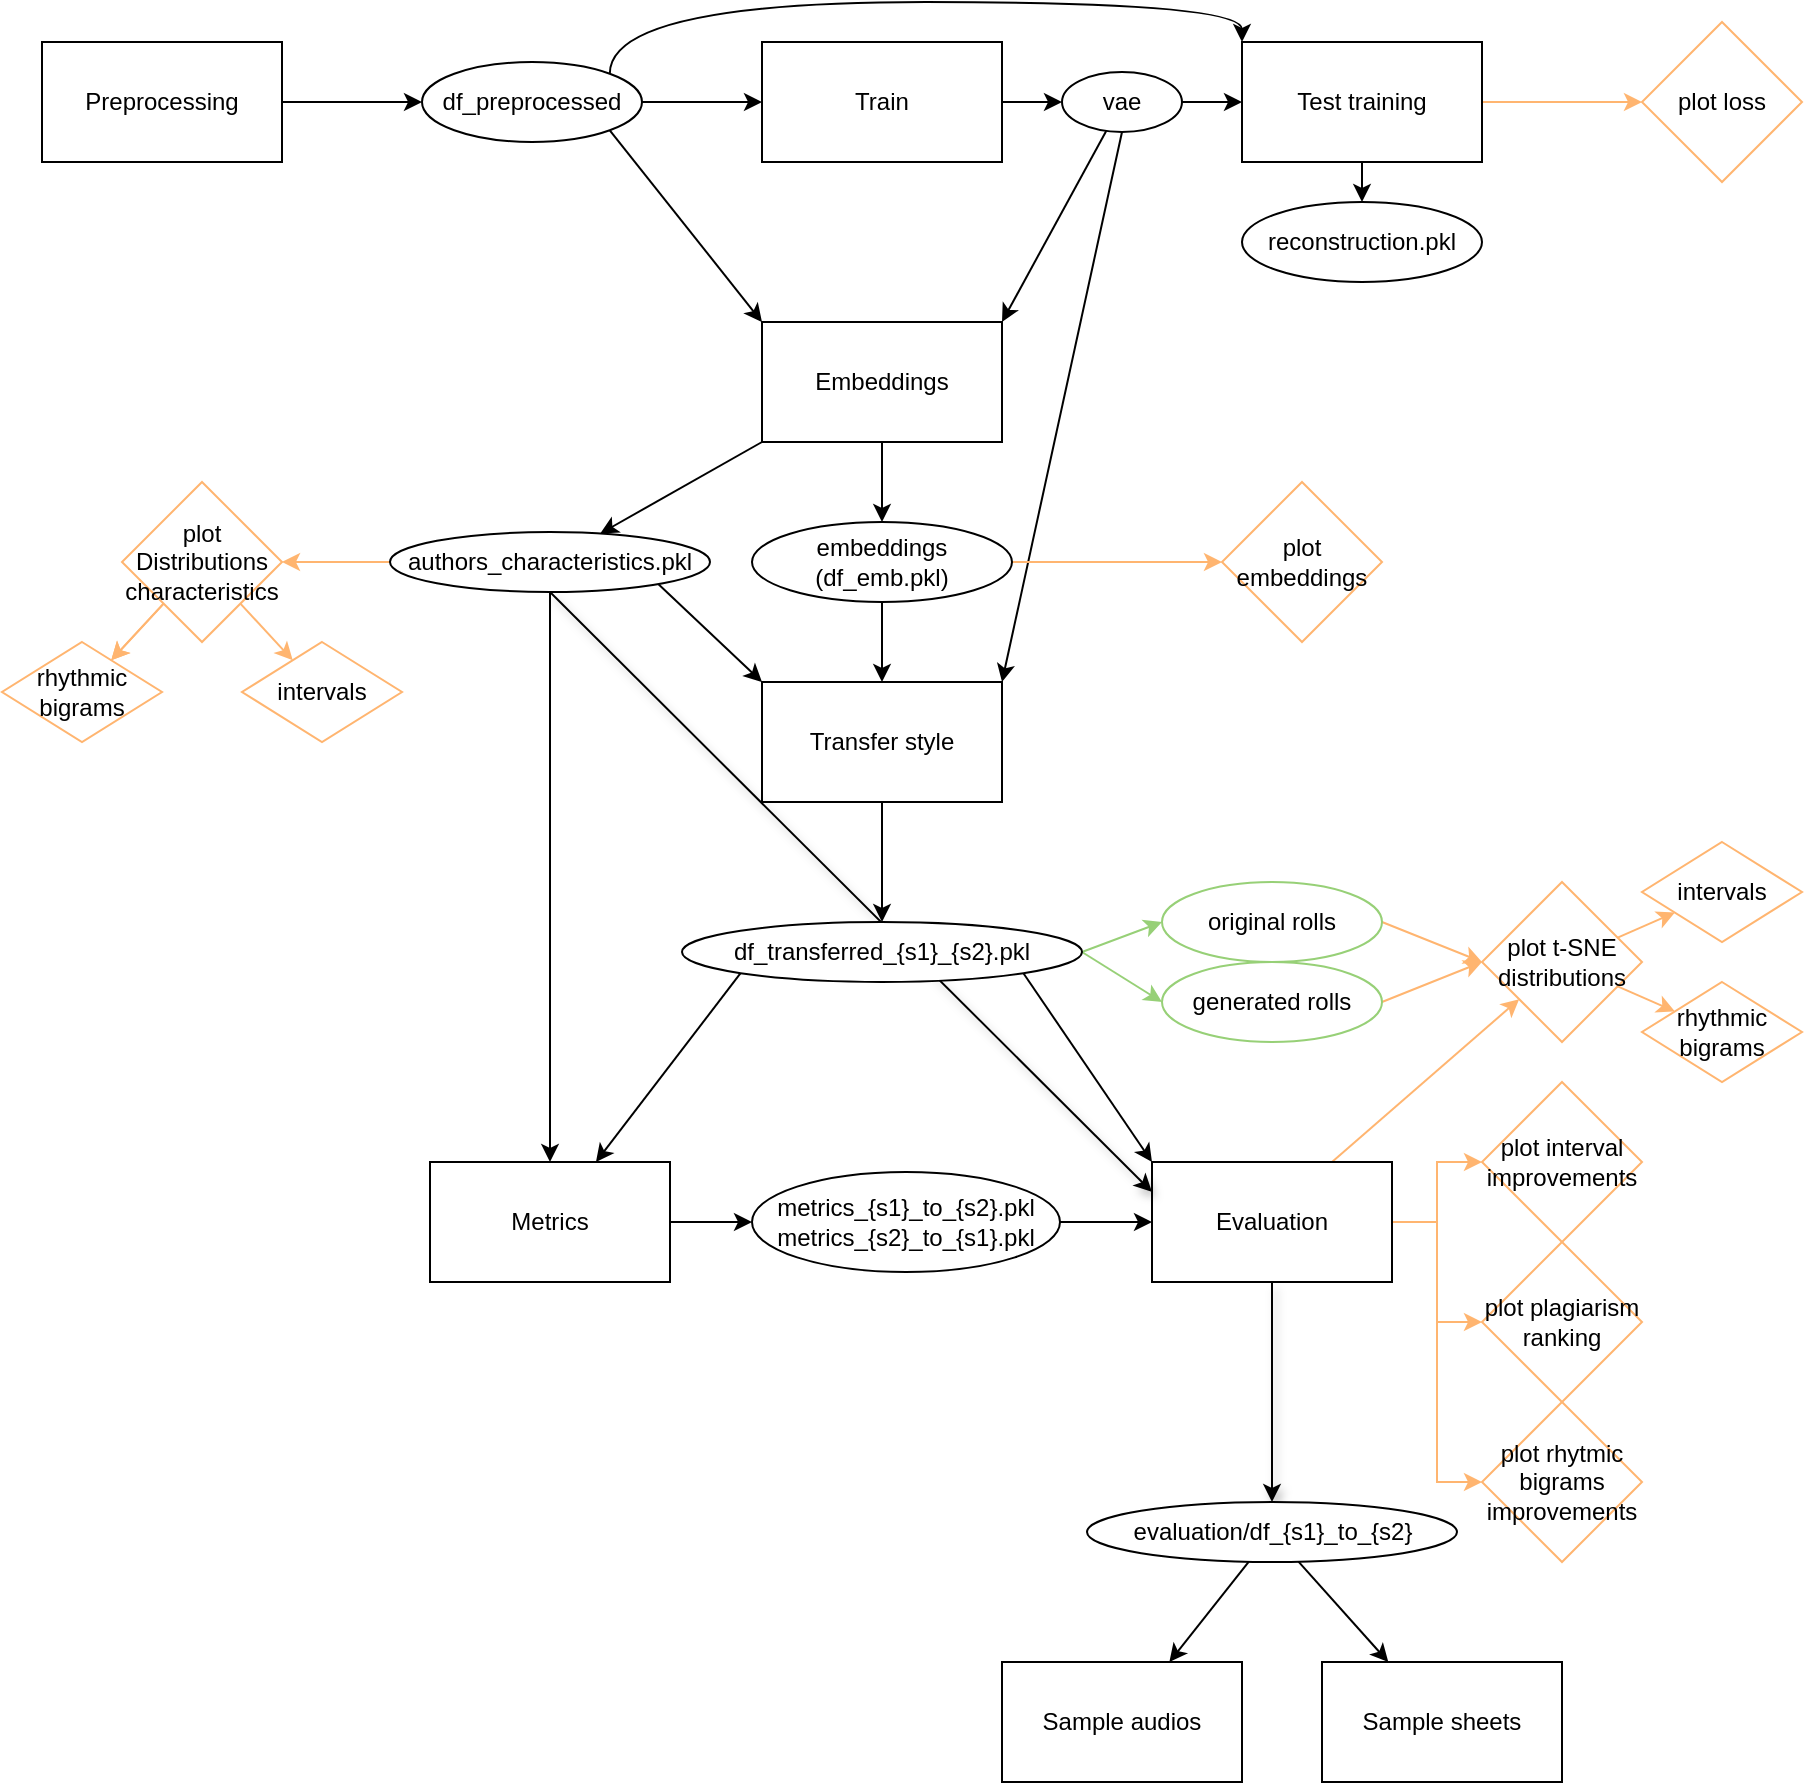 <mxfile version="20.7.4" type="device"><diagram id="hUhmCxsjuYCvXP71guZ7" name="Page-1"><mxGraphModel dx="1602" dy="843" grid="1" gridSize="10" guides="1" tooltips="1" connect="1" arrows="1" fold="1" page="1" pageScale="1" pageWidth="827" pageHeight="1169" math="0" shadow="0"><root><mxCell id="0"/><mxCell id="1" parent="0"/><mxCell id="xaC3CHXb5ucTa9_9f3eJ-4" value="" style="edgeStyle=orthogonalEdgeStyle;rounded=0;orthogonalLoop=1;jettySize=auto;html=1;" parent="1" source="xaC3CHXb5ucTa9_9f3eJ-2" edge="1"><mxGeometry relative="1" as="geometry"><mxPoint x="230" y="230" as="targetPoint"/></mxGeometry></mxCell><mxCell id="xaC3CHXb5ucTa9_9f3eJ-2" value="Preprocessing" style="rounded=0;whiteSpace=wrap;html=1;" parent="1" vertex="1"><mxGeometry x="40" y="200" width="120" height="60" as="geometry"/></mxCell><mxCell id="xaC3CHXb5ucTa9_9f3eJ-6" value="" style="edgeStyle=orthogonalEdgeStyle;rounded=0;orthogonalLoop=1;jettySize=auto;html=1;startArrow=none;" parent="1" source="xaC3CHXb5ucTa9_9f3eJ-18" target="xaC3CHXb5ucTa9_9f3eJ-5" edge="1"><mxGeometry relative="1" as="geometry"/></mxCell><mxCell id="xaC3CHXb5ucTa9_9f3eJ-3" value="Train" style="rounded=0;whiteSpace=wrap;html=1;" parent="1" vertex="1"><mxGeometry x="400" y="200" width="120" height="60" as="geometry"/></mxCell><mxCell id="-fm-l68fcIRrlMNAx7wk-3" value="" style="edgeStyle=orthogonalEdgeStyle;curved=1;rounded=0;orthogonalLoop=1;jettySize=auto;html=1;startArrow=none;startFill=0;endArrow=classic;endFill=1;" parent="1" source="xaC3CHXb5ucTa9_9f3eJ-5" target="-fm-l68fcIRrlMNAx7wk-2" edge="1"><mxGeometry relative="1" as="geometry"/></mxCell><mxCell id="M8aH3pdVTEumIm_vEOUr-2" value="" style="edgeStyle=orthogonalEdgeStyle;rounded=0;orthogonalLoop=1;jettySize=auto;html=1;strokeColor=#FFB570;" parent="1" source="xaC3CHXb5ucTa9_9f3eJ-5" target="M8aH3pdVTEumIm_vEOUr-1" edge="1"><mxGeometry relative="1" as="geometry"/></mxCell><mxCell id="xaC3CHXb5ucTa9_9f3eJ-5" value="Test training" style="rounded=0;whiteSpace=wrap;html=1;" parent="1" vertex="1"><mxGeometry x="640" y="200" width="120" height="60" as="geometry"/></mxCell><mxCell id="xaC3CHXb5ucTa9_9f3eJ-22" value="" style="edgeStyle=none;rounded=0;orthogonalLoop=1;jettySize=auto;html=1;" parent="1" source="xaC3CHXb5ucTa9_9f3eJ-7" edge="1"><mxGeometry relative="1" as="geometry"><mxPoint x="460" y="440" as="targetPoint"/></mxGeometry></mxCell><mxCell id="xaC3CHXb5ucTa9_9f3eJ-36" style="edgeStyle=none;rounded=0;orthogonalLoop=1;jettySize=auto;html=1;exitX=0;exitY=1;exitDx=0;exitDy=0;" parent="1" source="xaC3CHXb5ucTa9_9f3eJ-7" target="xaC3CHXb5ucTa9_9f3eJ-35" edge="1"><mxGeometry relative="1" as="geometry"/></mxCell><mxCell id="xaC3CHXb5ucTa9_9f3eJ-7" value="Embeddings" style="rounded=0;whiteSpace=wrap;html=1;" parent="1" vertex="1"><mxGeometry x="400" y="340" width="120" height="60" as="geometry"/></mxCell><mxCell id="xaC3CHXb5ucTa9_9f3eJ-38" value="" style="edgeStyle=none;rounded=0;orthogonalLoop=1;jettySize=auto;html=1;" parent="1" source="xaC3CHXb5ucTa9_9f3eJ-9" target="xaC3CHXb5ucTa9_9f3eJ-37" edge="1"><mxGeometry relative="1" as="geometry"/></mxCell><mxCell id="xaC3CHXb5ucTa9_9f3eJ-9" value="Transfer style" style="rounded=0;whiteSpace=wrap;html=1;" parent="1" vertex="1"><mxGeometry x="400" y="520" width="120" height="60" as="geometry"/></mxCell><mxCell id="-fm-l68fcIRrlMNAx7wk-16" value="" style="edgeStyle=none;rounded=0;orthogonalLoop=1;jettySize=auto;html=1;shadow=1;strokeColor=#000000;startArrow=none;startFill=0;endArrow=classic;endFill=1;" parent="1" source="xaC3CHXb5ucTa9_9f3eJ-11" target="-fm-l68fcIRrlMNAx7wk-15" edge="1"><mxGeometry relative="1" as="geometry"/></mxCell><mxCell id="M8aH3pdVTEumIm_vEOUr-6" value="" style="edgeStyle=elbowEdgeStyle;rounded=0;orthogonalLoop=1;jettySize=auto;html=1;strokeColor=#FFB570;" parent="1" source="xaC3CHXb5ucTa9_9f3eJ-11" target="M8aH3pdVTEumIm_vEOUr-5" edge="1"><mxGeometry relative="1" as="geometry"/></mxCell><mxCell id="M8aH3pdVTEumIm_vEOUr-10" value="" style="edgeStyle=elbowEdgeStyle;rounded=0;orthogonalLoop=1;jettySize=auto;html=1;strokeColor=#FFB570;" parent="1" source="xaC3CHXb5ucTa9_9f3eJ-11" target="M8aH3pdVTEumIm_vEOUr-9" edge="1"><mxGeometry relative="1" as="geometry"/></mxCell><mxCell id="M8aH3pdVTEumIm_vEOUr-12" value="" style="edgeStyle=orthogonalEdgeStyle;rounded=0;orthogonalLoop=1;jettySize=auto;html=1;strokeColor=#FFB570;" parent="1" source="xaC3CHXb5ucTa9_9f3eJ-11" target="M8aH3pdVTEumIm_vEOUr-11" edge="1"><mxGeometry relative="1" as="geometry"/></mxCell><mxCell id="V22zTMz3OJrckcPjdYOs-6" style="edgeStyle=none;rounded=0;orthogonalLoop=1;jettySize=auto;html=1;exitX=0.75;exitY=0;exitDx=0;exitDy=0;strokeColor=#FFB570;" edge="1" parent="1" source="xaC3CHXb5ucTa9_9f3eJ-11" target="V22zTMz3OJrckcPjdYOs-7"><mxGeometry relative="1" as="geometry"><mxPoint x="760" y="660" as="targetPoint"/></mxGeometry></mxCell><mxCell id="xaC3CHXb5ucTa9_9f3eJ-11" value="Evaluation" style="rounded=0;whiteSpace=wrap;html=1;" parent="1" vertex="1"><mxGeometry x="595" y="760" width="120" height="60" as="geometry"/></mxCell><mxCell id="-fm-l68fcIRrlMNAx7wk-8" value="" style="edgeStyle=none;rounded=0;orthogonalLoop=1;jettySize=auto;html=1;startArrow=none;startFill=0;endArrow=classic;endFill=1;" parent="1" source="xaC3CHXb5ucTa9_9f3eJ-13" target="-fm-l68fcIRrlMNAx7wk-7" edge="1"><mxGeometry relative="1" as="geometry"/></mxCell><mxCell id="xaC3CHXb5ucTa9_9f3eJ-13" value="Metrics" style="rounded=0;whiteSpace=wrap;html=1;" parent="1" vertex="1"><mxGeometry x="234" y="760" width="120" height="60" as="geometry"/></mxCell><mxCell id="xaC3CHXb5ucTa9_9f3eJ-16" value="" style="edgeStyle=orthogonalEdgeStyle;rounded=0;orthogonalLoop=1;jettySize=auto;html=1;" parent="1" source="xaC3CHXb5ucTa9_9f3eJ-15" target="xaC3CHXb5ucTa9_9f3eJ-3" edge="1"><mxGeometry relative="1" as="geometry"/></mxCell><mxCell id="xaC3CHXb5ucTa9_9f3eJ-17" style="rounded=0;orthogonalLoop=1;jettySize=auto;html=1;exitX=1;exitY=1;exitDx=0;exitDy=0;entryX=0;entryY=0;entryDx=0;entryDy=0;" parent="1" source="xaC3CHXb5ucTa9_9f3eJ-15" target="xaC3CHXb5ucTa9_9f3eJ-7" edge="1"><mxGeometry relative="1" as="geometry"/></mxCell><mxCell id="-fm-l68fcIRrlMNAx7wk-1" style="edgeStyle=orthogonalEdgeStyle;rounded=0;orthogonalLoop=1;jettySize=auto;html=1;exitX=1;exitY=0;exitDx=0;exitDy=0;entryX=0;entryY=0;entryDx=0;entryDy=0;startArrow=none;startFill=0;endArrow=classic;endFill=1;curved=1;" parent="1" source="xaC3CHXb5ucTa9_9f3eJ-15" target="xaC3CHXb5ucTa9_9f3eJ-5" edge="1"><mxGeometry relative="1" as="geometry"><Array as="points"><mxPoint x="324" y="180"/><mxPoint x="640" y="180"/></Array></mxGeometry></mxCell><mxCell id="xaC3CHXb5ucTa9_9f3eJ-15" value="df_preprocessed" style="ellipse;whiteSpace=wrap;html=1;" parent="1" vertex="1"><mxGeometry x="230" y="210" width="110" height="40" as="geometry"/></mxCell><mxCell id="xaC3CHXb5ucTa9_9f3eJ-19" value="" style="edgeStyle=none;rounded=0;orthogonalLoop=1;jettySize=auto;html=1;entryX=1;entryY=0;entryDx=0;entryDy=0;" parent="1" source="xaC3CHXb5ucTa9_9f3eJ-18" target="xaC3CHXb5ucTa9_9f3eJ-7" edge="1"><mxGeometry relative="1" as="geometry"/></mxCell><mxCell id="xaC3CHXb5ucTa9_9f3eJ-25" style="edgeStyle=none;rounded=0;orthogonalLoop=1;jettySize=auto;html=1;exitX=0.5;exitY=1;exitDx=0;exitDy=0;entryX=1;entryY=0;entryDx=0;entryDy=0;" parent="1" source="xaC3CHXb5ucTa9_9f3eJ-18" target="xaC3CHXb5ucTa9_9f3eJ-9" edge="1"><mxGeometry relative="1" as="geometry"/></mxCell><mxCell id="xaC3CHXb5ucTa9_9f3eJ-18" value="vae" style="ellipse;whiteSpace=wrap;html=1;" parent="1" vertex="1"><mxGeometry x="550" y="215" width="60" height="30" as="geometry"/></mxCell><mxCell id="xaC3CHXb5ucTa9_9f3eJ-20" value="" style="edgeStyle=orthogonalEdgeStyle;rounded=0;orthogonalLoop=1;jettySize=auto;html=1;endArrow=classic;startArrow=none;startFill=0;endFill=1;" parent="1" source="xaC3CHXb5ucTa9_9f3eJ-3" target="xaC3CHXb5ucTa9_9f3eJ-18" edge="1"><mxGeometry relative="1" as="geometry"><mxPoint x="520" y="230" as="sourcePoint"/><mxPoint x="600" y="230" as="targetPoint"/></mxGeometry></mxCell><mxCell id="xaC3CHXb5ucTa9_9f3eJ-23" value="" style="edgeStyle=none;rounded=0;orthogonalLoop=1;jettySize=auto;html=1;" parent="1" target="xaC3CHXb5ucTa9_9f3eJ-9" edge="1"><mxGeometry relative="1" as="geometry"><mxPoint x="460" y="470" as="sourcePoint"/></mxGeometry></mxCell><mxCell id="V22zTMz3OJrckcPjdYOs-9" style="edgeStyle=none;rounded=0;orthogonalLoop=1;jettySize=auto;html=1;exitX=1;exitY=0.5;exitDx=0;exitDy=0;strokeColor=#FFB570;" edge="1" parent="1" source="xaC3CHXb5ucTa9_9f3eJ-27"><mxGeometry relative="1" as="geometry"><mxPoint x="760" y="660" as="targetPoint"/></mxGeometry></mxCell><mxCell id="xaC3CHXb5ucTa9_9f3eJ-27" value="original rolls" style="ellipse;whiteSpace=wrap;html=1;strokeColor=#97D077;" parent="1" vertex="1"><mxGeometry x="600" y="620" width="110" height="40" as="geometry"/></mxCell><mxCell id="V22zTMz3OJrckcPjdYOs-8" style="edgeStyle=none;rounded=0;orthogonalLoop=1;jettySize=auto;html=1;exitX=1;exitY=0.5;exitDx=0;exitDy=0;entryX=0;entryY=0.5;entryDx=0;entryDy=0;strokeColor=#FFB570;" edge="1" parent="1" source="xaC3CHXb5ucTa9_9f3eJ-28" target="V22zTMz3OJrckcPjdYOs-7"><mxGeometry relative="1" as="geometry"/></mxCell><mxCell id="xaC3CHXb5ucTa9_9f3eJ-28" value="generated rolls" style="ellipse;whiteSpace=wrap;html=1;strokeColor=#97D077;" parent="1" vertex="1"><mxGeometry x="600" y="660" width="110" height="40" as="geometry"/></mxCell><mxCell id="xaC3CHXb5ucTa9_9f3eJ-33" style="edgeStyle=none;rounded=0;orthogonalLoop=1;jettySize=auto;html=1;exitX=1;exitY=1;exitDx=0;exitDy=0;entryX=0;entryY=0;entryDx=0;entryDy=0;" parent="1" target="xaC3CHXb5ucTa9_9f3eJ-9" edge="1"><mxGeometry relative="1" as="geometry"><mxPoint x="342.426" y="465.607" as="sourcePoint"/></mxGeometry></mxCell><mxCell id="e_tE9nuN_kdL5jIANeMh-2" value="" style="edgeStyle=orthogonalEdgeStyle;rounded=0;orthogonalLoop=1;jettySize=auto;html=1;strokeColor=#FFB570;" parent="1" source="xaC3CHXb5ucTa9_9f3eJ-34" target="e_tE9nuN_kdL5jIANeMh-1" edge="1"><mxGeometry relative="1" as="geometry"/></mxCell><mxCell id="xaC3CHXb5ucTa9_9f3eJ-34" value="embeddings (df_emb.pkl)" style="ellipse;whiteSpace=wrap;html=1;rounded=0;" parent="1" vertex="1"><mxGeometry x="395" y="440" width="130" height="40" as="geometry"/></mxCell><mxCell id="-fm-l68fcIRrlMNAx7wk-5" style="edgeStyle=orthogonalEdgeStyle;curved=1;rounded=0;orthogonalLoop=1;jettySize=auto;html=1;exitX=0.5;exitY=1;exitDx=0;exitDy=0;entryX=0.5;entryY=0;entryDx=0;entryDy=0;startArrow=none;startFill=0;endArrow=classic;endFill=1;" parent="1" source="xaC3CHXb5ucTa9_9f3eJ-35" target="xaC3CHXb5ucTa9_9f3eJ-13" edge="1"><mxGeometry relative="1" as="geometry"/></mxCell><mxCell id="-fm-l68fcIRrlMNAx7wk-14" style="edgeStyle=none;rounded=0;orthogonalLoop=1;jettySize=auto;html=1;exitX=0.5;exitY=1;exitDx=0;exitDy=0;entryX=0;entryY=0.25;entryDx=0;entryDy=0;strokeColor=#000000;startArrow=none;startFill=0;endArrow=classic;endFill=1;shadow=1;" parent="1" source="xaC3CHXb5ucTa9_9f3eJ-35" target="xaC3CHXb5ucTa9_9f3eJ-11" edge="1"><mxGeometry relative="1" as="geometry"/></mxCell><mxCell id="M8aH3pdVTEumIm_vEOUr-4" value="" style="edgeStyle=orthogonalEdgeStyle;rounded=0;orthogonalLoop=1;jettySize=auto;html=1;strokeColor=#FFB570;" parent="1" source="xaC3CHXb5ucTa9_9f3eJ-35" target="M8aH3pdVTEumIm_vEOUr-3" edge="1"><mxGeometry relative="1" as="geometry"/></mxCell><mxCell id="xaC3CHXb5ucTa9_9f3eJ-35" value="authors_characteristics.pkl" style="ellipse;whiteSpace=wrap;html=1;rounded=0;" parent="1" vertex="1"><mxGeometry x="214" y="445" width="160" height="30" as="geometry"/></mxCell><mxCell id="xaC3CHXb5ucTa9_9f3eJ-39" value="" style="edgeStyle=none;rounded=0;orthogonalLoop=1;jettySize=auto;html=1;strokeColor=#97D077;exitX=1;exitY=0.5;exitDx=0;exitDy=0;entryX=0;entryY=0.5;entryDx=0;entryDy=0;" parent="1" source="xaC3CHXb5ucTa9_9f3eJ-37" target="xaC3CHXb5ucTa9_9f3eJ-28" edge="1"><mxGeometry relative="1" as="geometry"/></mxCell><mxCell id="xaC3CHXb5ucTa9_9f3eJ-40" value="" style="edgeStyle=none;rounded=0;orthogonalLoop=1;jettySize=auto;html=1;strokeColor=#97D077;exitX=1;exitY=0.5;exitDx=0;exitDy=0;entryX=0;entryY=0.5;entryDx=0;entryDy=0;" parent="1" source="xaC3CHXb5ucTa9_9f3eJ-37" target="xaC3CHXb5ucTa9_9f3eJ-27" edge="1"><mxGeometry relative="1" as="geometry"/></mxCell><mxCell id="-fm-l68fcIRrlMNAx7wk-6" style="rounded=0;orthogonalLoop=1;jettySize=auto;html=1;exitX=0;exitY=1;exitDx=0;exitDy=0;startArrow=none;startFill=0;endArrow=classic;endFill=1;" parent="1" source="xaC3CHXb5ucTa9_9f3eJ-37" target="xaC3CHXb5ucTa9_9f3eJ-13" edge="1"><mxGeometry relative="1" as="geometry"/></mxCell><mxCell id="-fm-l68fcIRrlMNAx7wk-13" style="rounded=0;orthogonalLoop=1;jettySize=auto;html=1;exitX=1;exitY=1;exitDx=0;exitDy=0;entryX=0;entryY=0;entryDx=0;entryDy=0;strokeColor=#000000;startArrow=none;startFill=0;endArrow=classic;endFill=1;" parent="1" source="xaC3CHXb5ucTa9_9f3eJ-37" target="xaC3CHXb5ucTa9_9f3eJ-11" edge="1"><mxGeometry relative="1" as="geometry"/></mxCell><mxCell id="xaC3CHXb5ucTa9_9f3eJ-37" value="df_transferred_{s1}_{s2}.pkl" style="ellipse;whiteSpace=wrap;html=1;rounded=0;" parent="1" vertex="1"><mxGeometry x="360" y="640" width="200" height="30" as="geometry"/></mxCell><mxCell id="-fm-l68fcIRrlMNAx7wk-2" value="reconstruction.pkl" style="ellipse;whiteSpace=wrap;html=1;rounded=0;" parent="1" vertex="1"><mxGeometry x="640" y="280" width="120" height="40" as="geometry"/></mxCell><mxCell id="-fm-l68fcIRrlMNAx7wk-9" value="" style="edgeStyle=none;rounded=0;orthogonalLoop=1;jettySize=auto;html=1;startArrow=none;startFill=0;endArrow=classic;endFill=1;" parent="1" source="-fm-l68fcIRrlMNAx7wk-7" target="xaC3CHXb5ucTa9_9f3eJ-11" edge="1"><mxGeometry relative="1" as="geometry"/></mxCell><mxCell id="-fm-l68fcIRrlMNAx7wk-7" value="metrics_{s1}_to_{s2}.pkl&lt;br&gt;metrics_{s2}_to_{s1}.pkl" style="ellipse;whiteSpace=wrap;html=1;rounded=0;" parent="1" vertex="1"><mxGeometry x="395" y="765" width="154" height="50" as="geometry"/></mxCell><mxCell id="V22zTMz3OJrckcPjdYOs-3" value="" style="rounded=0;orthogonalLoop=1;jettySize=auto;html=1;" edge="1" parent="1" source="-fm-l68fcIRrlMNAx7wk-15" target="V22zTMz3OJrckcPjdYOs-2"><mxGeometry relative="1" as="geometry"/></mxCell><mxCell id="V22zTMz3OJrckcPjdYOs-5" value="" style="edgeStyle=none;rounded=0;orthogonalLoop=1;jettySize=auto;html=1;" edge="1" parent="1" source="-fm-l68fcIRrlMNAx7wk-15" target="V22zTMz3OJrckcPjdYOs-4"><mxGeometry relative="1" as="geometry"/></mxCell><mxCell id="-fm-l68fcIRrlMNAx7wk-15" value="evaluation/df_{s1}_to_{s2}" style="ellipse;whiteSpace=wrap;html=1;rounded=0;" parent="1" vertex="1"><mxGeometry x="562.5" y="930" width="185" height="30" as="geometry"/></mxCell><mxCell id="M8aH3pdVTEumIm_vEOUr-1" value="plot loss" style="rhombus;whiteSpace=wrap;html=1;rounded=0;strokeColor=#FFB570;" parent="1" vertex="1"><mxGeometry x="840" y="190" width="80" height="80" as="geometry"/></mxCell><mxCell id="Pi09aWyRtJxTojXVLaDU-3" value="" style="rounded=0;orthogonalLoop=1;jettySize=auto;html=1;strokeColor=#FFB570;" parent="1" source="M8aH3pdVTEumIm_vEOUr-3" target="Pi09aWyRtJxTojXVLaDU-2" edge="1"><mxGeometry relative="1" as="geometry"/></mxCell><mxCell id="Pi09aWyRtJxTojXVLaDU-4" value="" style="edgeStyle=none;rounded=0;orthogonalLoop=1;jettySize=auto;html=1;strokeColor=#FFB570;" parent="1" source="M8aH3pdVTEumIm_vEOUr-3" target="Pi09aWyRtJxTojXVLaDU-2" edge="1"><mxGeometry relative="1" as="geometry"/></mxCell><mxCell id="Pi09aWyRtJxTojXVLaDU-6" value="" style="edgeStyle=none;rounded=0;orthogonalLoop=1;jettySize=auto;html=1;strokeColor=#FFB570;" parent="1" source="M8aH3pdVTEumIm_vEOUr-3" target="Pi09aWyRtJxTojXVLaDU-5" edge="1"><mxGeometry relative="1" as="geometry"/></mxCell><mxCell id="M8aH3pdVTEumIm_vEOUr-3" value="plot Distributions characteristics" style="rhombus;whiteSpace=wrap;html=1;rounded=0;strokeColor=#FFB570;" parent="1" vertex="1"><mxGeometry x="80" y="420" width="80" height="80" as="geometry"/></mxCell><mxCell id="M8aH3pdVTEumIm_vEOUr-5" value="plot interval improvements" style="rhombus;whiteSpace=wrap;html=1;rounded=0;strokeColor=#FFB570;" parent="1" vertex="1"><mxGeometry x="760" y="720" width="80" height="80" as="geometry"/></mxCell><mxCell id="M8aH3pdVTEumIm_vEOUr-9" value="plot rhytmic bigrams improvements" style="rhombus;whiteSpace=wrap;html=1;rounded=0;strokeColor=#FFB570;" parent="1" vertex="1"><mxGeometry x="760" y="880" width="80" height="80" as="geometry"/></mxCell><mxCell id="M8aH3pdVTEumIm_vEOUr-11" value="plot plagiarism ranking" style="rhombus;whiteSpace=wrap;html=1;rounded=0;strokeColor=#FFB570;" parent="1" vertex="1"><mxGeometry x="760" y="800" width="80" height="80" as="geometry"/></mxCell><mxCell id="e_tE9nuN_kdL5jIANeMh-1" value="plot embeddings" style="rhombus;whiteSpace=wrap;html=1;rounded=0;strokeColor=#FFB570;" parent="1" vertex="1"><mxGeometry x="630" y="420" width="80" height="80" as="geometry"/></mxCell><mxCell id="Pi09aWyRtJxTojXVLaDU-2" value="rhythmic bigrams" style="rhombus;whiteSpace=wrap;html=1;rounded=0;strokeColor=#FFB570;" parent="1" vertex="1"><mxGeometry x="20" y="500" width="80" height="50" as="geometry"/></mxCell><mxCell id="Pi09aWyRtJxTojXVLaDU-5" value="intervals" style="rhombus;whiteSpace=wrap;html=1;rounded=0;strokeColor=#FFB570;" parent="1" vertex="1"><mxGeometry x="140" y="500" width="80" height="50" as="geometry"/></mxCell><mxCell id="V22zTMz3OJrckcPjdYOs-2" value="Sample audios" style="whiteSpace=wrap;html=1;rounded=0;" vertex="1" parent="1"><mxGeometry x="520" y="1010" width="120" height="60" as="geometry"/></mxCell><mxCell id="V22zTMz3OJrckcPjdYOs-4" value="Sample sheets" style="whiteSpace=wrap;html=1;rounded=0;" vertex="1" parent="1"><mxGeometry x="680" y="1010" width="120" height="60" as="geometry"/></mxCell><mxCell id="V22zTMz3OJrckcPjdYOs-11" value="" style="edgeStyle=none;rounded=0;orthogonalLoop=1;jettySize=auto;html=1;strokeColor=#FFB570;" edge="1" parent="1" source="V22zTMz3OJrckcPjdYOs-7" target="V22zTMz3OJrckcPjdYOs-10"><mxGeometry relative="1" as="geometry"/></mxCell><mxCell id="V22zTMz3OJrckcPjdYOs-13" value="" style="edgeStyle=none;rounded=0;orthogonalLoop=1;jettySize=auto;html=1;strokeColor=#FFB570;" edge="1" parent="1" source="V22zTMz3OJrckcPjdYOs-7" target="V22zTMz3OJrckcPjdYOs-12"><mxGeometry relative="1" as="geometry"/></mxCell><mxCell id="V22zTMz3OJrckcPjdYOs-7" value="plot t-SNE distributions" style="rhombus;whiteSpace=wrap;html=1;strokeColor=#FFB570;" vertex="1" parent="1"><mxGeometry x="760" y="620" width="80" height="80" as="geometry"/></mxCell><mxCell id="V22zTMz3OJrckcPjdYOs-10" value="intervals" style="rhombus;whiteSpace=wrap;html=1;rounded=0;strokeColor=#FFB570;" vertex="1" parent="1"><mxGeometry x="840" y="600" width="80" height="50" as="geometry"/></mxCell><mxCell id="V22zTMz3OJrckcPjdYOs-12" value="rhythmic bigrams" style="rhombus;whiteSpace=wrap;html=1;rounded=0;strokeColor=#FFB570;" vertex="1" parent="1"><mxGeometry x="840" y="670" width="80" height="50" as="geometry"/></mxCell></root></mxGraphModel></diagram></mxfile>